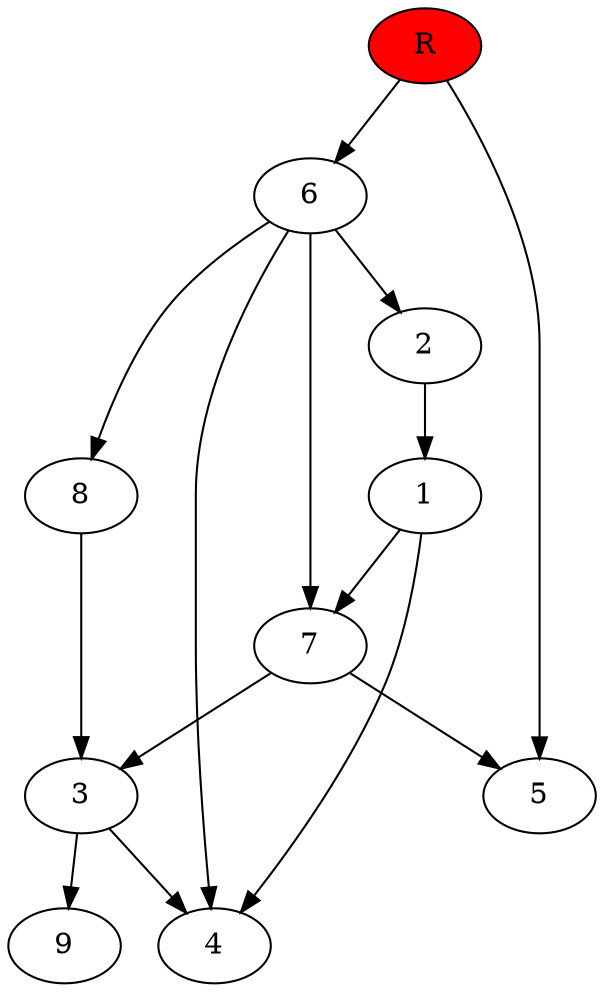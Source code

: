 digraph prb5233 {
	1
	2
	3
	4
	5
	6
	7
	8
	R [fillcolor="#ff0000" style=filled]
	1 -> 4
	1 -> 7
	2 -> 1
	3 -> 4
	3 -> 9
	6 -> 2
	6 -> 4
	6 -> 7
	6 -> 8
	7 -> 3
	7 -> 5
	8 -> 3
	R -> 5
	R -> 6
}
